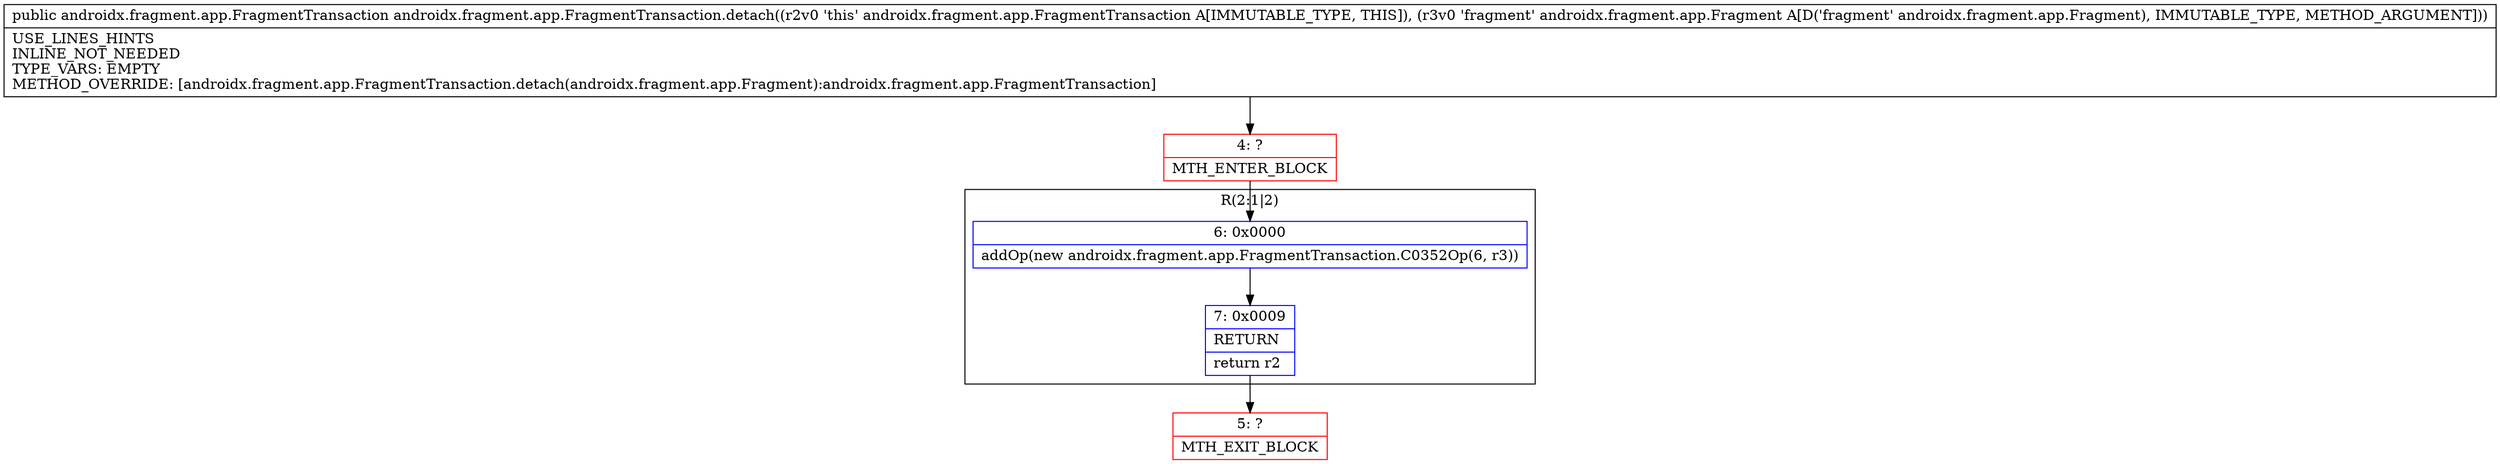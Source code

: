 digraph "CFG forandroidx.fragment.app.FragmentTransaction.detach(Landroidx\/fragment\/app\/Fragment;)Landroidx\/fragment\/app\/FragmentTransaction;" {
subgraph cluster_Region_766368145 {
label = "R(2:1|2)";
node [shape=record,color=blue];
Node_6 [shape=record,label="{6\:\ 0x0000|addOp(new androidx.fragment.app.FragmentTransaction.C0352Op(6, r3))\l}"];
Node_7 [shape=record,label="{7\:\ 0x0009|RETURN\l|return r2\l}"];
}
Node_4 [shape=record,color=red,label="{4\:\ ?|MTH_ENTER_BLOCK\l}"];
Node_5 [shape=record,color=red,label="{5\:\ ?|MTH_EXIT_BLOCK\l}"];
MethodNode[shape=record,label="{public androidx.fragment.app.FragmentTransaction androidx.fragment.app.FragmentTransaction.detach((r2v0 'this' androidx.fragment.app.FragmentTransaction A[IMMUTABLE_TYPE, THIS]), (r3v0 'fragment' androidx.fragment.app.Fragment A[D('fragment' androidx.fragment.app.Fragment), IMMUTABLE_TYPE, METHOD_ARGUMENT]))  | USE_LINES_HINTS\lINLINE_NOT_NEEDED\lTYPE_VARS: EMPTY\lMETHOD_OVERRIDE: [androidx.fragment.app.FragmentTransaction.detach(androidx.fragment.app.Fragment):androidx.fragment.app.FragmentTransaction]\l}"];
MethodNode -> Node_4;Node_6 -> Node_7;
Node_7 -> Node_5;
Node_4 -> Node_6;
}

